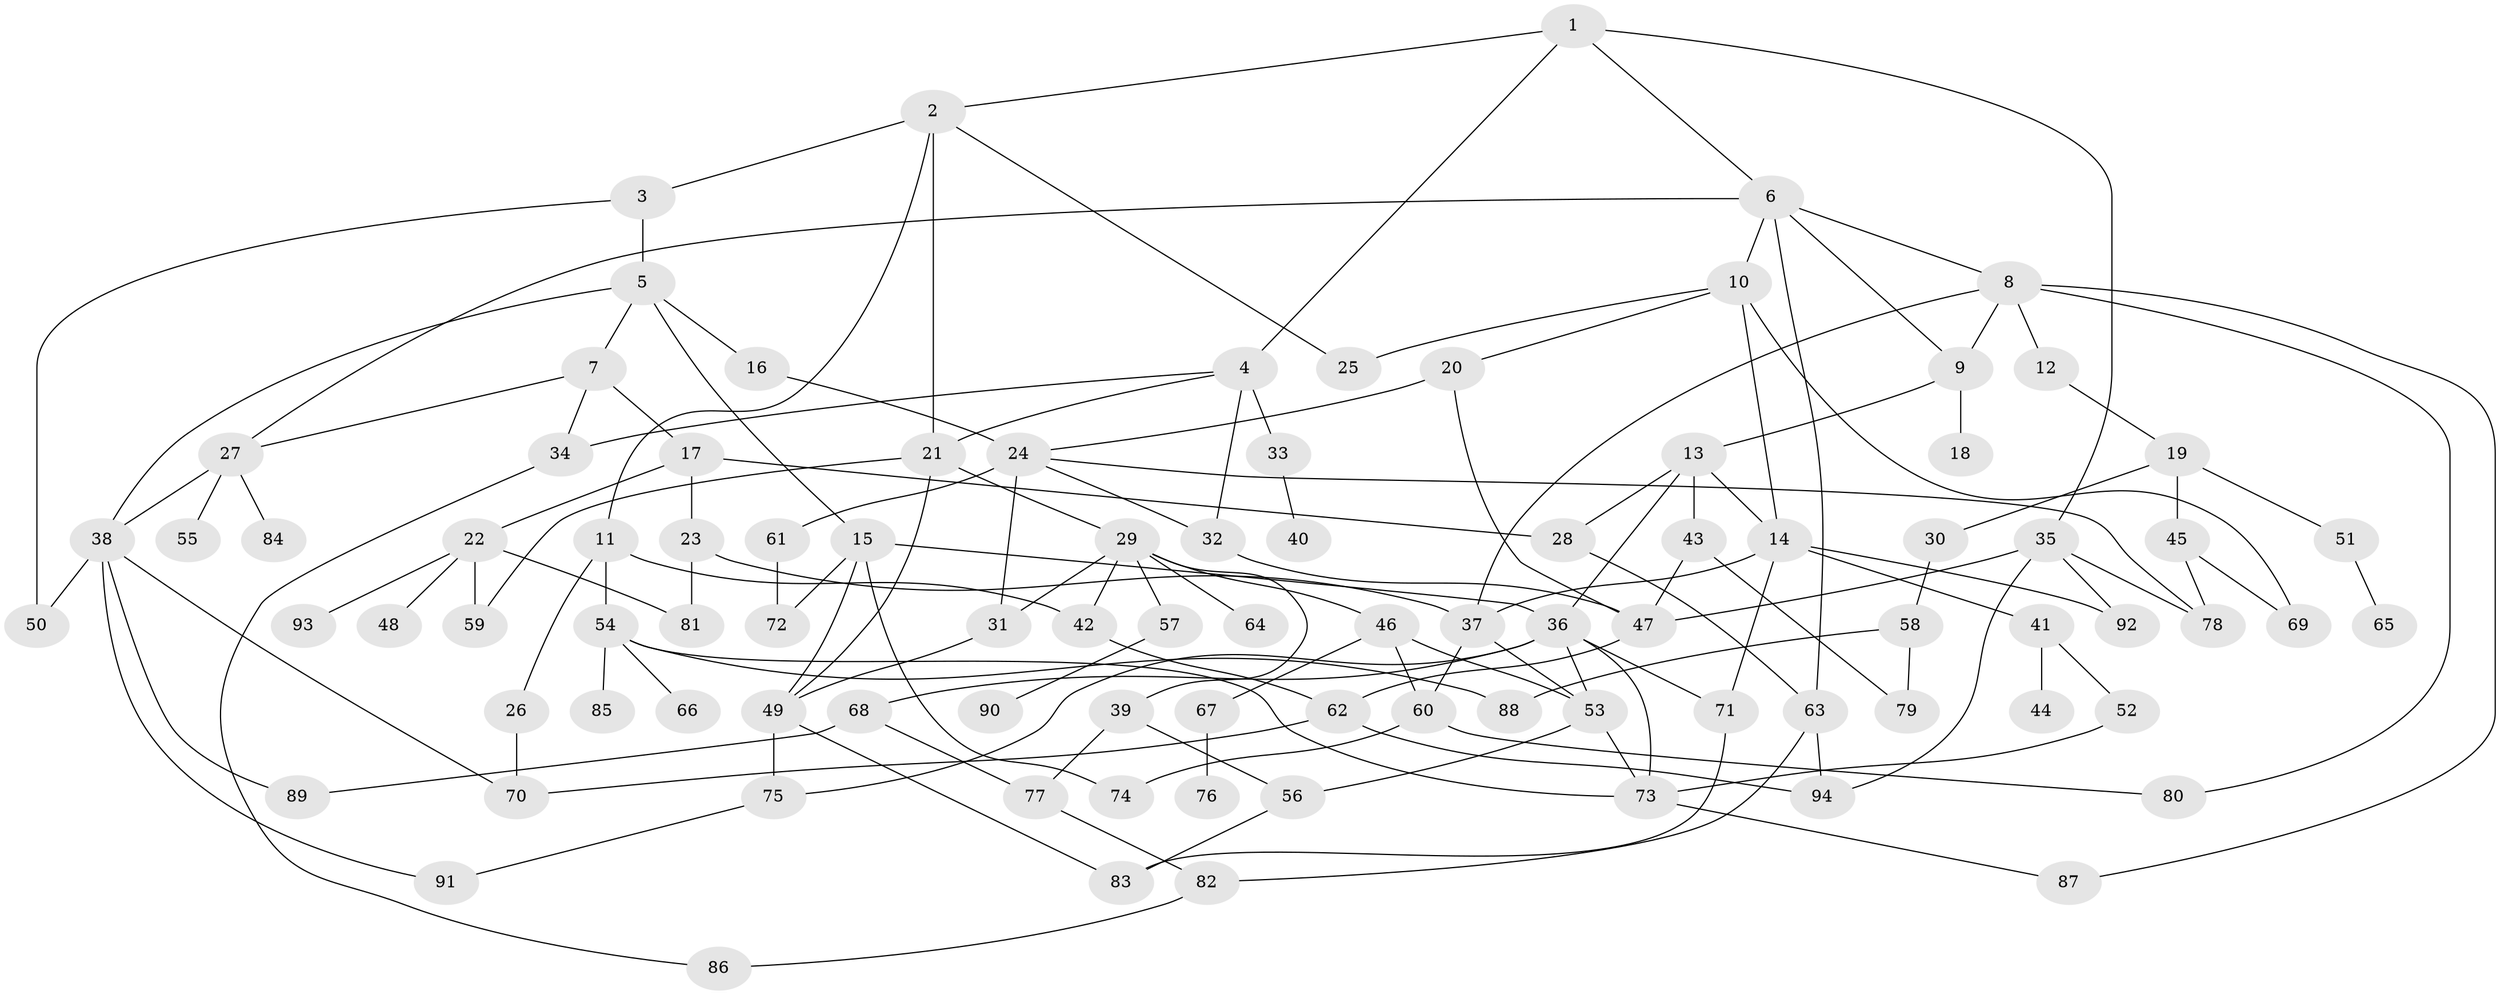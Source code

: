 // original degree distribution, {5: 0.11363636363636363, 1: 0.19696969696969696, 4: 0.12878787878787878, 7: 0.022727272727272728, 6: 0.030303030303030304, 2: 0.2878787878787879, 3: 0.21212121212121213, 8: 0.007575757575757576}
// Generated by graph-tools (version 1.1) at 2025/49/03/04/25 22:49:11]
// undirected, 94 vertices, 148 edges
graph export_dot {
  node [color=gray90,style=filled];
  1;
  2;
  3;
  4;
  5;
  6;
  7;
  8;
  9;
  10;
  11;
  12;
  13;
  14;
  15;
  16;
  17;
  18;
  19;
  20;
  21;
  22;
  23;
  24;
  25;
  26;
  27;
  28;
  29;
  30;
  31;
  32;
  33;
  34;
  35;
  36;
  37;
  38;
  39;
  40;
  41;
  42;
  43;
  44;
  45;
  46;
  47;
  48;
  49;
  50;
  51;
  52;
  53;
  54;
  55;
  56;
  57;
  58;
  59;
  60;
  61;
  62;
  63;
  64;
  65;
  66;
  67;
  68;
  69;
  70;
  71;
  72;
  73;
  74;
  75;
  76;
  77;
  78;
  79;
  80;
  81;
  82;
  83;
  84;
  85;
  86;
  87;
  88;
  89;
  90;
  91;
  92;
  93;
  94;
  1 -- 2 [weight=1.0];
  1 -- 4 [weight=1.0];
  1 -- 6 [weight=1.0];
  1 -- 35 [weight=1.0];
  2 -- 3 [weight=1.0];
  2 -- 11 [weight=1.0];
  2 -- 21 [weight=1.0];
  2 -- 25 [weight=1.0];
  3 -- 5 [weight=1.0];
  3 -- 50 [weight=1.0];
  4 -- 21 [weight=1.0];
  4 -- 32 [weight=1.0];
  4 -- 33 [weight=2.0];
  4 -- 34 [weight=1.0];
  5 -- 7 [weight=1.0];
  5 -- 15 [weight=1.0];
  5 -- 16 [weight=1.0];
  5 -- 38 [weight=1.0];
  6 -- 8 [weight=1.0];
  6 -- 9 [weight=1.0];
  6 -- 10 [weight=1.0];
  6 -- 27 [weight=1.0];
  6 -- 63 [weight=1.0];
  7 -- 17 [weight=1.0];
  7 -- 27 [weight=1.0];
  7 -- 34 [weight=1.0];
  8 -- 9 [weight=1.0];
  8 -- 12 [weight=1.0];
  8 -- 37 [weight=1.0];
  8 -- 80 [weight=1.0];
  8 -- 87 [weight=1.0];
  9 -- 13 [weight=2.0];
  9 -- 18 [weight=1.0];
  10 -- 14 [weight=1.0];
  10 -- 20 [weight=1.0];
  10 -- 25 [weight=1.0];
  10 -- 69 [weight=1.0];
  11 -- 26 [weight=1.0];
  11 -- 42 [weight=1.0];
  11 -- 54 [weight=1.0];
  12 -- 19 [weight=1.0];
  13 -- 14 [weight=1.0];
  13 -- 28 [weight=1.0];
  13 -- 36 [weight=1.0];
  13 -- 43 [weight=1.0];
  14 -- 37 [weight=1.0];
  14 -- 41 [weight=1.0];
  14 -- 71 [weight=1.0];
  14 -- 92 [weight=1.0];
  15 -- 36 [weight=1.0];
  15 -- 49 [weight=1.0];
  15 -- 72 [weight=1.0];
  15 -- 74 [weight=1.0];
  16 -- 24 [weight=1.0];
  17 -- 22 [weight=1.0];
  17 -- 23 [weight=1.0];
  17 -- 28 [weight=1.0];
  19 -- 30 [weight=1.0];
  19 -- 45 [weight=1.0];
  19 -- 51 [weight=1.0];
  20 -- 24 [weight=1.0];
  20 -- 47 [weight=1.0];
  21 -- 29 [weight=1.0];
  21 -- 49 [weight=1.0];
  21 -- 59 [weight=1.0];
  22 -- 48 [weight=1.0];
  22 -- 59 [weight=1.0];
  22 -- 81 [weight=1.0];
  22 -- 93 [weight=1.0];
  23 -- 37 [weight=1.0];
  23 -- 81 [weight=1.0];
  24 -- 31 [weight=2.0];
  24 -- 32 [weight=1.0];
  24 -- 61 [weight=1.0];
  24 -- 78 [weight=1.0];
  26 -- 70 [weight=1.0];
  27 -- 38 [weight=2.0];
  27 -- 55 [weight=1.0];
  27 -- 84 [weight=1.0];
  28 -- 63 [weight=1.0];
  29 -- 31 [weight=1.0];
  29 -- 39 [weight=1.0];
  29 -- 42 [weight=1.0];
  29 -- 46 [weight=1.0];
  29 -- 57 [weight=1.0];
  29 -- 64 [weight=1.0];
  30 -- 58 [weight=1.0];
  31 -- 49 [weight=1.0];
  32 -- 47 [weight=1.0];
  33 -- 40 [weight=1.0];
  34 -- 86 [weight=1.0];
  35 -- 47 [weight=1.0];
  35 -- 78 [weight=1.0];
  35 -- 92 [weight=1.0];
  35 -- 94 [weight=1.0];
  36 -- 53 [weight=1.0];
  36 -- 68 [weight=1.0];
  36 -- 71 [weight=1.0];
  36 -- 73 [weight=1.0];
  36 -- 75 [weight=1.0];
  37 -- 53 [weight=1.0];
  37 -- 60 [weight=1.0];
  38 -- 50 [weight=2.0];
  38 -- 70 [weight=1.0];
  38 -- 89 [weight=1.0];
  38 -- 91 [weight=1.0];
  39 -- 56 [weight=1.0];
  39 -- 77 [weight=1.0];
  41 -- 44 [weight=1.0];
  41 -- 52 [weight=1.0];
  42 -- 62 [weight=1.0];
  43 -- 47 [weight=1.0];
  43 -- 79 [weight=1.0];
  45 -- 69 [weight=1.0];
  45 -- 78 [weight=1.0];
  46 -- 53 [weight=1.0];
  46 -- 60 [weight=1.0];
  46 -- 67 [weight=1.0];
  47 -- 62 [weight=1.0];
  49 -- 75 [weight=1.0];
  49 -- 83 [weight=1.0];
  51 -- 65 [weight=1.0];
  52 -- 73 [weight=1.0];
  53 -- 56 [weight=1.0];
  53 -- 73 [weight=1.0];
  54 -- 66 [weight=1.0];
  54 -- 73 [weight=1.0];
  54 -- 85 [weight=1.0];
  54 -- 88 [weight=1.0];
  56 -- 83 [weight=1.0];
  57 -- 90 [weight=1.0];
  58 -- 79 [weight=1.0];
  58 -- 88 [weight=1.0];
  60 -- 74 [weight=1.0];
  60 -- 80 [weight=1.0];
  61 -- 72 [weight=1.0];
  62 -- 70 [weight=1.0];
  62 -- 94 [weight=1.0];
  63 -- 82 [weight=1.0];
  63 -- 94 [weight=1.0];
  67 -- 76 [weight=1.0];
  68 -- 77 [weight=1.0];
  68 -- 89 [weight=1.0];
  71 -- 83 [weight=1.0];
  73 -- 87 [weight=1.0];
  75 -- 91 [weight=1.0];
  77 -- 82 [weight=1.0];
  82 -- 86 [weight=1.0];
}
